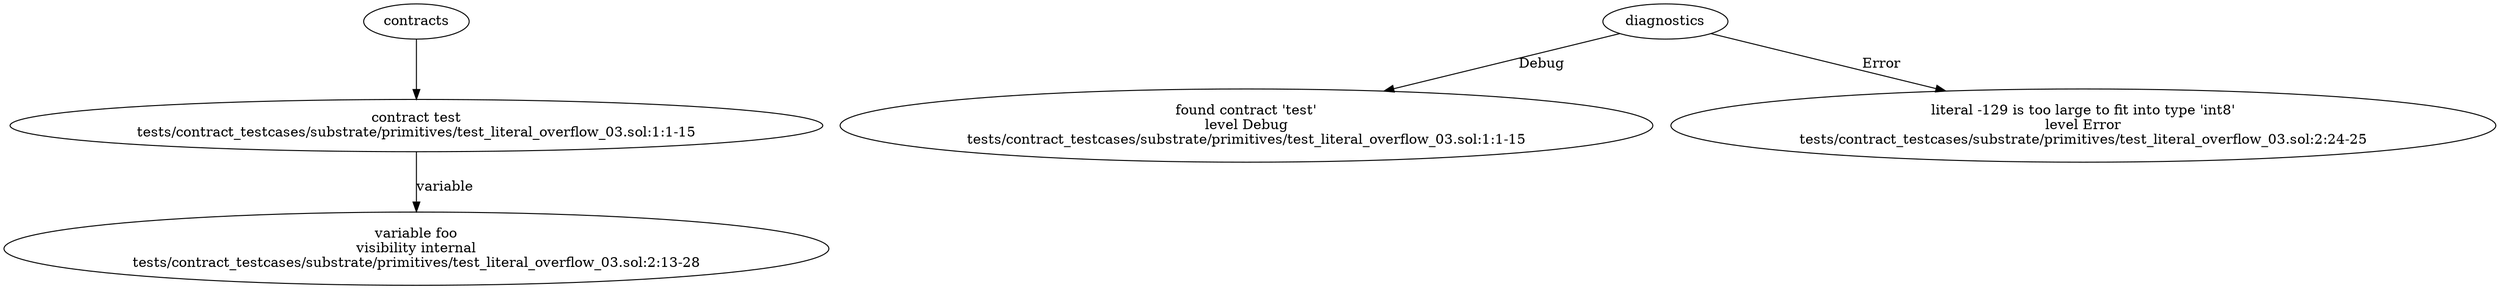 strict digraph "tests/contract_testcases/substrate/primitives/test_literal_overflow_03.sol" {
	contract [label="contract test\ntests/contract_testcases/substrate/primitives/test_literal_overflow_03.sol:1:1-15"]
	var [label="variable foo\nvisibility internal\ntests/contract_testcases/substrate/primitives/test_literal_overflow_03.sol:2:13-28"]
	diagnostic [label="found contract 'test'\nlevel Debug\ntests/contract_testcases/substrate/primitives/test_literal_overflow_03.sol:1:1-15"]
	diagnostic_6 [label="literal -129 is too large to fit into type 'int8'\nlevel Error\ntests/contract_testcases/substrate/primitives/test_literal_overflow_03.sol:2:24-25"]
	contracts -> contract
	contract -> var [label="variable"]
	diagnostics -> diagnostic [label="Debug"]
	diagnostics -> diagnostic_6 [label="Error"]
}
